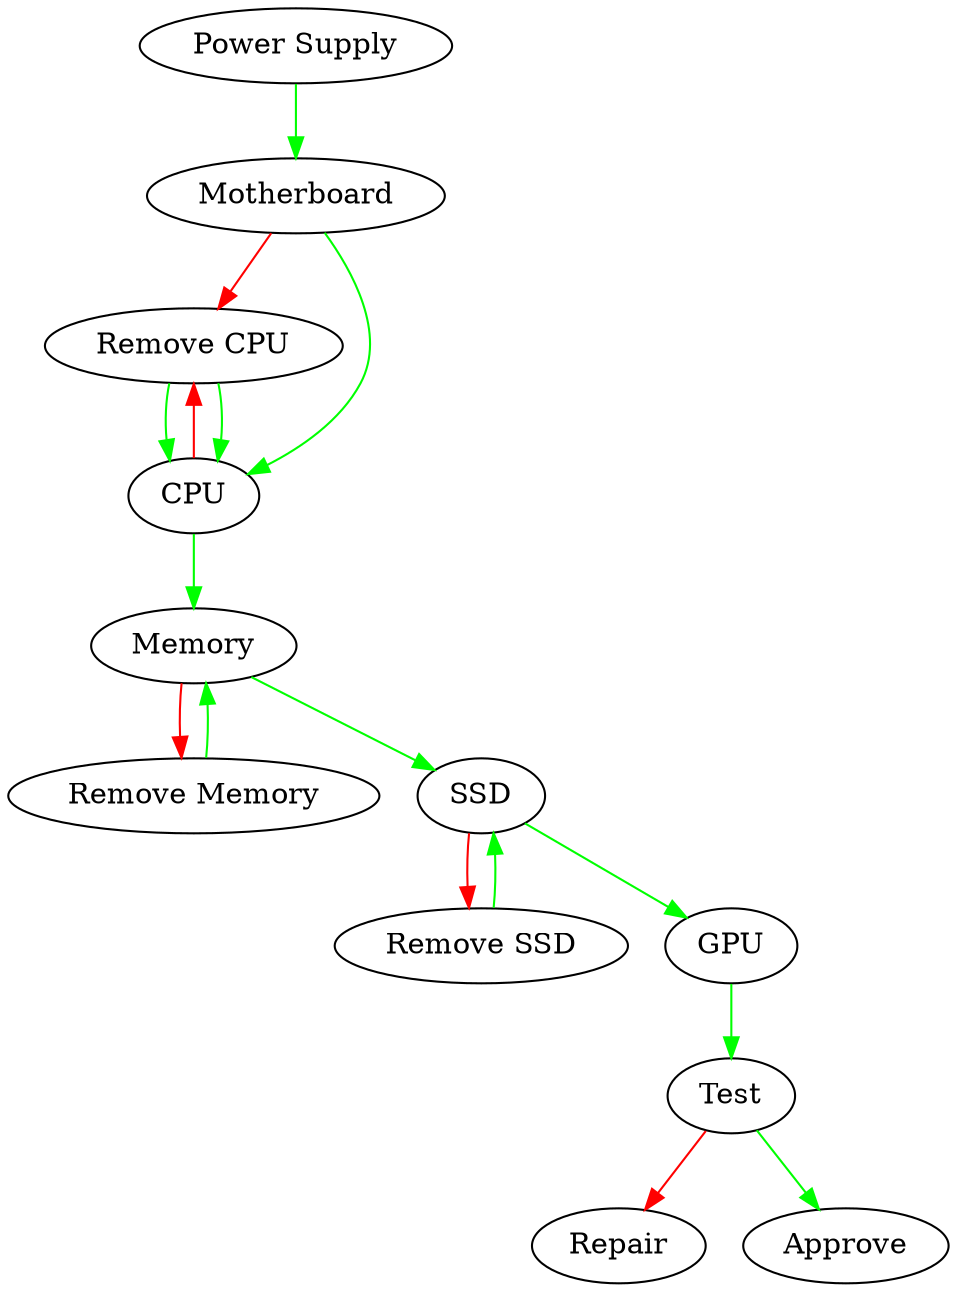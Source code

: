 digraph taskgraph {
"Power Supply"->"Motherboard"[color=green];
"Motherboard"->"Remove CPU"[color=red];
"Motherboard"->"CPU"[color=green];
"Remove CPU"->"CPU"[color=green];
"CPU"->"Remove CPU"[color=red];
"CPU"->"Memory"[color=green];
"Remove CPU"->"CPU"[color=green];
"Memory"->"Remove Memory"[color=red];
"Memory"->"SSD"[color=green];
"Remove Memory"->"Memory"[color=green];
"SSD"->"Remove SSD"[color=red];
"SSD"->"GPU"[color=green];
"Remove SSD"->"SSD"[color=green];
"GPU"->"Test"[color=green];
"Test"->"Repair"[color=red];
"Test"->"Approve"[color=green];
"Repair";
"Approve";
}
